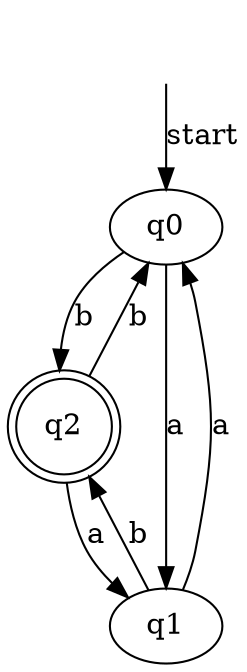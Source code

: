 digraph dfa {
    "" [shape=none]
    q2 [shape=doublecircle]

    "" -> q0 [label=start]

    q0 -> q1 [label=a]
    q0 -> q2 [label=b]

    q1 -> q0 [label=a]
    q1 -> q2 [label=b]

    q2 -> q1 [label=a]
    q2 -> q0 [label=b]
}
